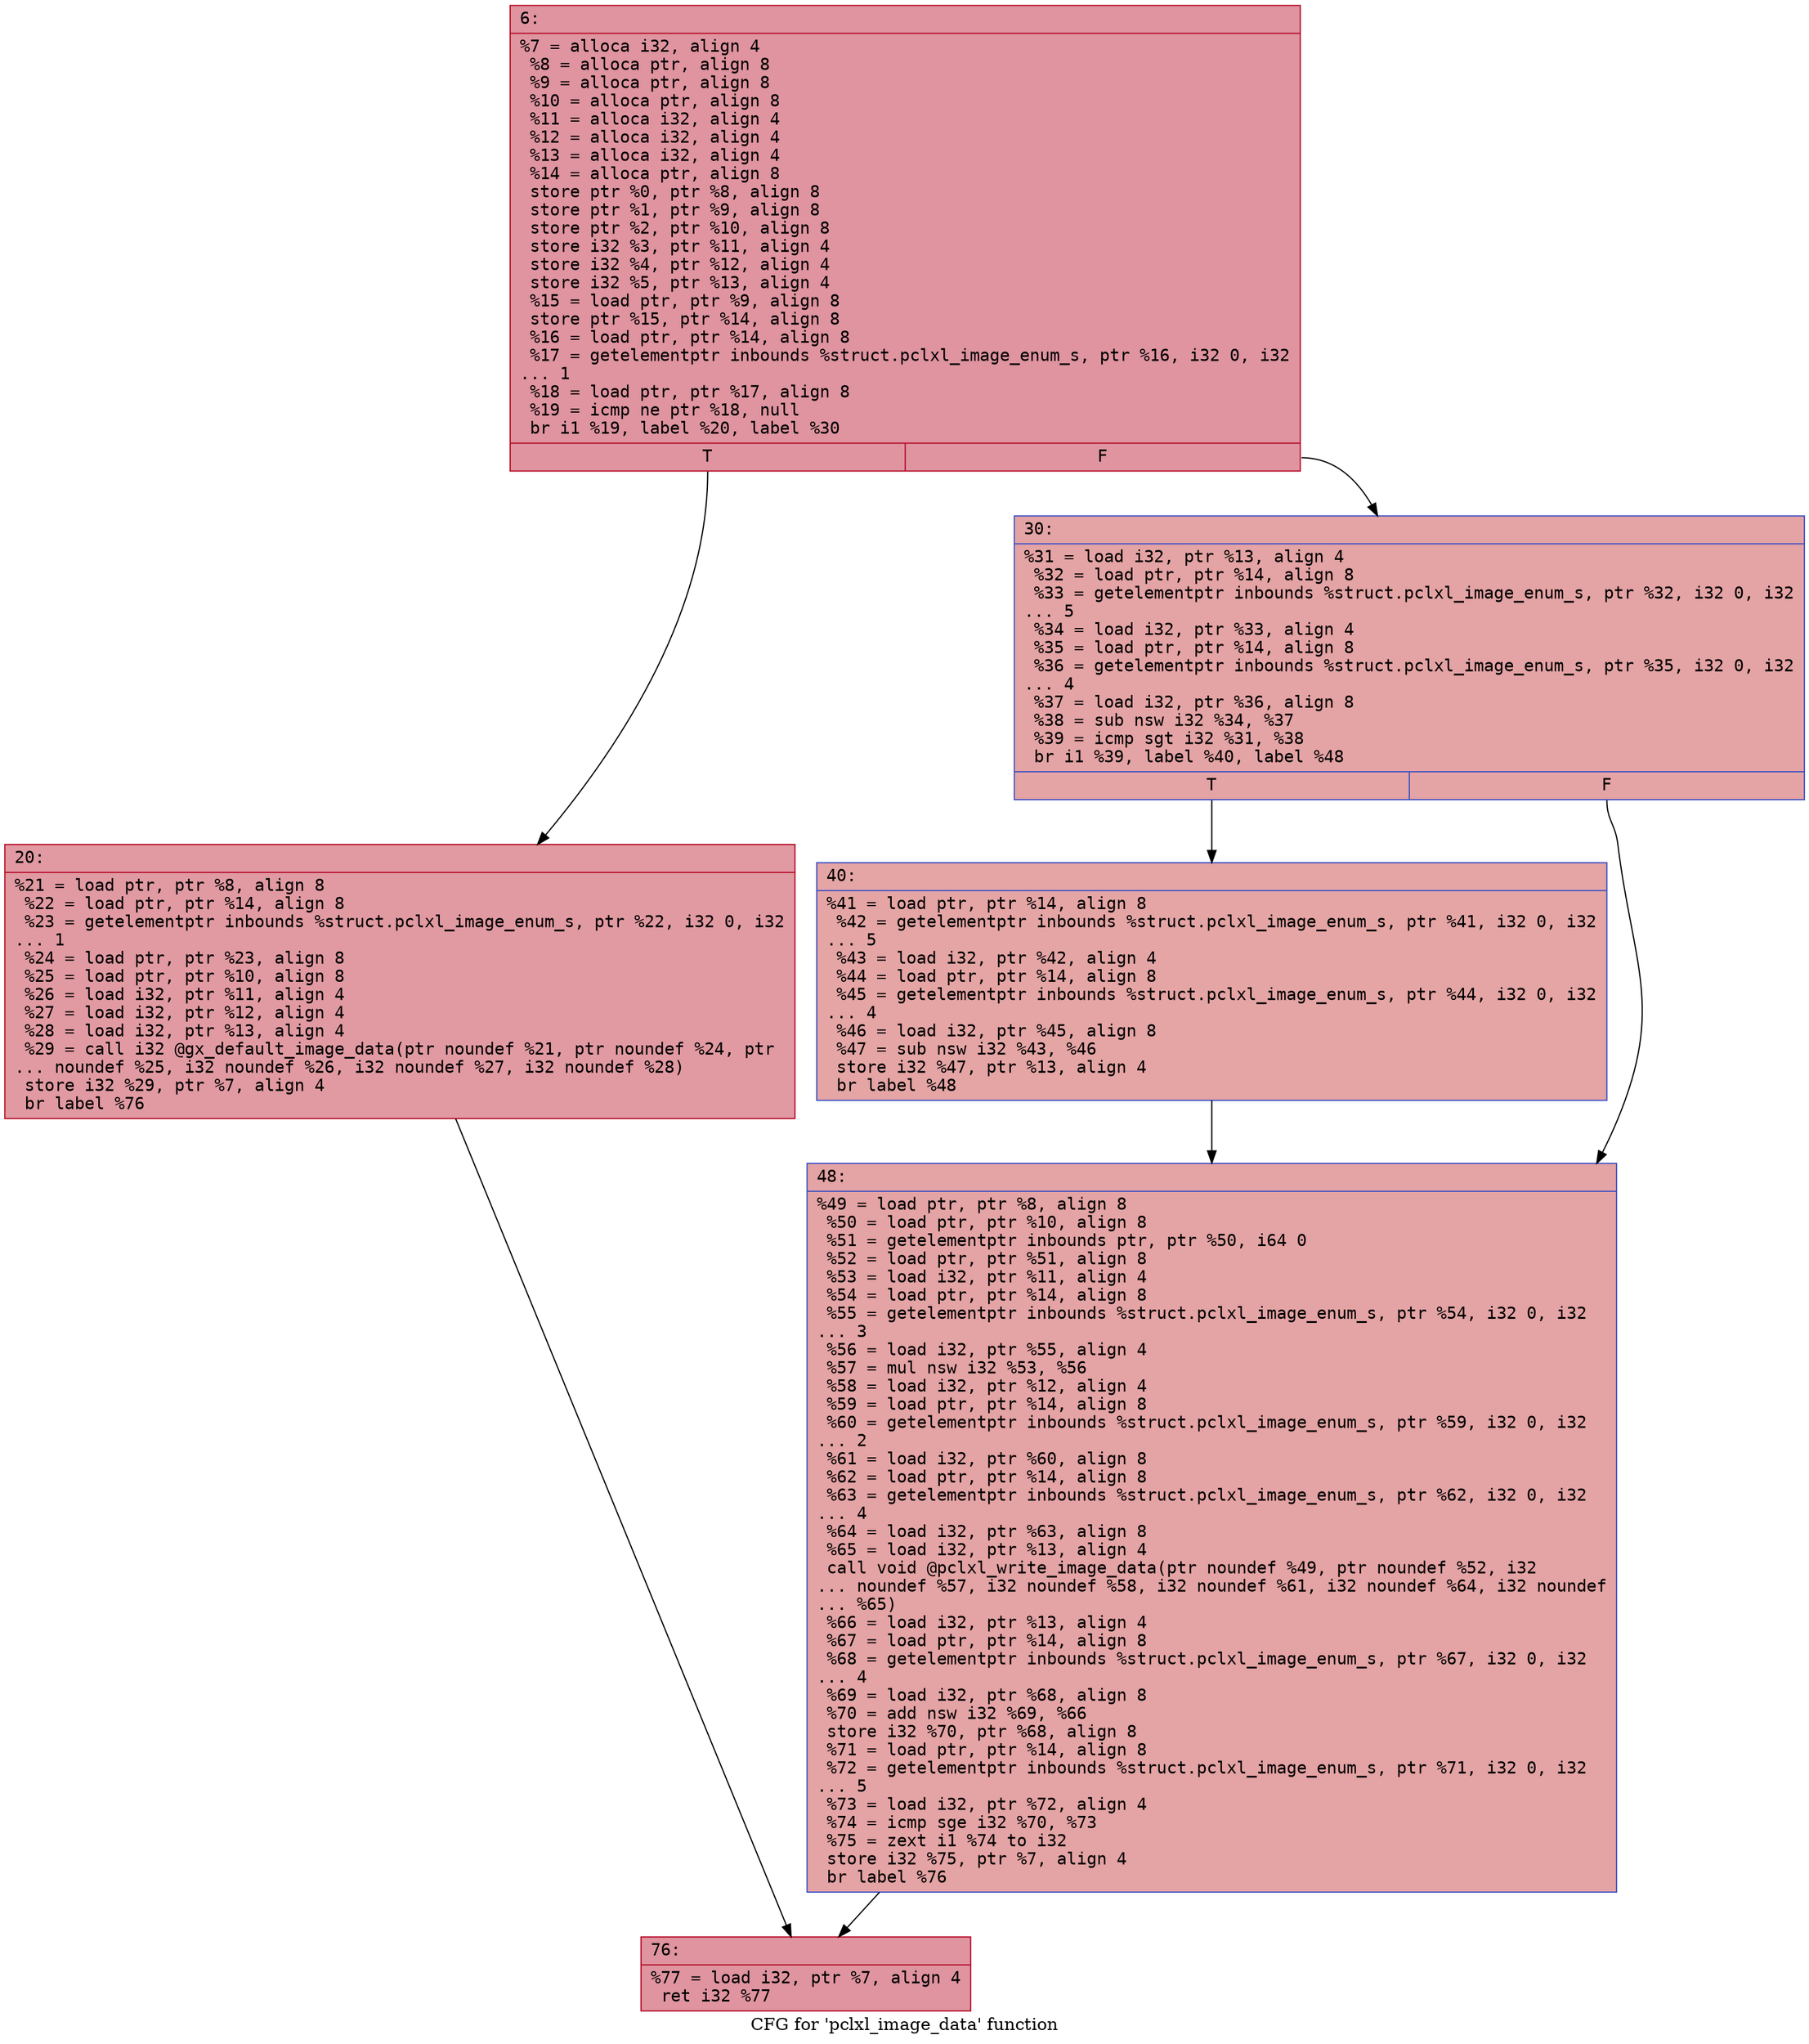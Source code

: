 digraph "CFG for 'pclxl_image_data' function" {
	label="CFG for 'pclxl_image_data' function";

	Node0x600003ba66c0 [shape=record,color="#b70d28ff", style=filled, fillcolor="#b70d2870" fontname="Courier",label="{6:\l|  %7 = alloca i32, align 4\l  %8 = alloca ptr, align 8\l  %9 = alloca ptr, align 8\l  %10 = alloca ptr, align 8\l  %11 = alloca i32, align 4\l  %12 = alloca i32, align 4\l  %13 = alloca i32, align 4\l  %14 = alloca ptr, align 8\l  store ptr %0, ptr %8, align 8\l  store ptr %1, ptr %9, align 8\l  store ptr %2, ptr %10, align 8\l  store i32 %3, ptr %11, align 4\l  store i32 %4, ptr %12, align 4\l  store i32 %5, ptr %13, align 4\l  %15 = load ptr, ptr %9, align 8\l  store ptr %15, ptr %14, align 8\l  %16 = load ptr, ptr %14, align 8\l  %17 = getelementptr inbounds %struct.pclxl_image_enum_s, ptr %16, i32 0, i32\l... 1\l  %18 = load ptr, ptr %17, align 8\l  %19 = icmp ne ptr %18, null\l  br i1 %19, label %20, label %30\l|{<s0>T|<s1>F}}"];
	Node0x600003ba66c0:s0 -> Node0x600003ba6710[tooltip="6 -> 20\nProbability 62.50%" ];
	Node0x600003ba66c0:s1 -> Node0x600003ba6760[tooltip="6 -> 30\nProbability 37.50%" ];
	Node0x600003ba6710 [shape=record,color="#b70d28ff", style=filled, fillcolor="#bb1b2c70" fontname="Courier",label="{20:\l|  %21 = load ptr, ptr %8, align 8\l  %22 = load ptr, ptr %14, align 8\l  %23 = getelementptr inbounds %struct.pclxl_image_enum_s, ptr %22, i32 0, i32\l... 1\l  %24 = load ptr, ptr %23, align 8\l  %25 = load ptr, ptr %10, align 8\l  %26 = load i32, ptr %11, align 4\l  %27 = load i32, ptr %12, align 4\l  %28 = load i32, ptr %13, align 4\l  %29 = call i32 @gx_default_image_data(ptr noundef %21, ptr noundef %24, ptr\l... noundef %25, i32 noundef %26, i32 noundef %27, i32 noundef %28)\l  store i32 %29, ptr %7, align 4\l  br label %76\l}"];
	Node0x600003ba6710 -> Node0x600003ba6850[tooltip="20 -> 76\nProbability 100.00%" ];
	Node0x600003ba6760 [shape=record,color="#3d50c3ff", style=filled, fillcolor="#c32e3170" fontname="Courier",label="{30:\l|  %31 = load i32, ptr %13, align 4\l  %32 = load ptr, ptr %14, align 8\l  %33 = getelementptr inbounds %struct.pclxl_image_enum_s, ptr %32, i32 0, i32\l... 5\l  %34 = load i32, ptr %33, align 4\l  %35 = load ptr, ptr %14, align 8\l  %36 = getelementptr inbounds %struct.pclxl_image_enum_s, ptr %35, i32 0, i32\l... 4\l  %37 = load i32, ptr %36, align 8\l  %38 = sub nsw i32 %34, %37\l  %39 = icmp sgt i32 %31, %38\l  br i1 %39, label %40, label %48\l|{<s0>T|<s1>F}}"];
	Node0x600003ba6760:s0 -> Node0x600003ba67b0[tooltip="30 -> 40\nProbability 50.00%" ];
	Node0x600003ba6760:s1 -> Node0x600003ba6800[tooltip="30 -> 48\nProbability 50.00%" ];
	Node0x600003ba67b0 [shape=record,color="#3d50c3ff", style=filled, fillcolor="#c5333470" fontname="Courier",label="{40:\l|  %41 = load ptr, ptr %14, align 8\l  %42 = getelementptr inbounds %struct.pclxl_image_enum_s, ptr %41, i32 0, i32\l... 5\l  %43 = load i32, ptr %42, align 4\l  %44 = load ptr, ptr %14, align 8\l  %45 = getelementptr inbounds %struct.pclxl_image_enum_s, ptr %44, i32 0, i32\l... 4\l  %46 = load i32, ptr %45, align 8\l  %47 = sub nsw i32 %43, %46\l  store i32 %47, ptr %13, align 4\l  br label %48\l}"];
	Node0x600003ba67b0 -> Node0x600003ba6800[tooltip="40 -> 48\nProbability 100.00%" ];
	Node0x600003ba6800 [shape=record,color="#3d50c3ff", style=filled, fillcolor="#c32e3170" fontname="Courier",label="{48:\l|  %49 = load ptr, ptr %8, align 8\l  %50 = load ptr, ptr %10, align 8\l  %51 = getelementptr inbounds ptr, ptr %50, i64 0\l  %52 = load ptr, ptr %51, align 8\l  %53 = load i32, ptr %11, align 4\l  %54 = load ptr, ptr %14, align 8\l  %55 = getelementptr inbounds %struct.pclxl_image_enum_s, ptr %54, i32 0, i32\l... 3\l  %56 = load i32, ptr %55, align 4\l  %57 = mul nsw i32 %53, %56\l  %58 = load i32, ptr %12, align 4\l  %59 = load ptr, ptr %14, align 8\l  %60 = getelementptr inbounds %struct.pclxl_image_enum_s, ptr %59, i32 0, i32\l... 2\l  %61 = load i32, ptr %60, align 8\l  %62 = load ptr, ptr %14, align 8\l  %63 = getelementptr inbounds %struct.pclxl_image_enum_s, ptr %62, i32 0, i32\l... 4\l  %64 = load i32, ptr %63, align 8\l  %65 = load i32, ptr %13, align 4\l  call void @pclxl_write_image_data(ptr noundef %49, ptr noundef %52, i32\l... noundef %57, i32 noundef %58, i32 noundef %61, i32 noundef %64, i32 noundef\l... %65)\l  %66 = load i32, ptr %13, align 4\l  %67 = load ptr, ptr %14, align 8\l  %68 = getelementptr inbounds %struct.pclxl_image_enum_s, ptr %67, i32 0, i32\l... 4\l  %69 = load i32, ptr %68, align 8\l  %70 = add nsw i32 %69, %66\l  store i32 %70, ptr %68, align 8\l  %71 = load ptr, ptr %14, align 8\l  %72 = getelementptr inbounds %struct.pclxl_image_enum_s, ptr %71, i32 0, i32\l... 5\l  %73 = load i32, ptr %72, align 4\l  %74 = icmp sge i32 %70, %73\l  %75 = zext i1 %74 to i32\l  store i32 %75, ptr %7, align 4\l  br label %76\l}"];
	Node0x600003ba6800 -> Node0x600003ba6850[tooltip="48 -> 76\nProbability 100.00%" ];
	Node0x600003ba6850 [shape=record,color="#b70d28ff", style=filled, fillcolor="#b70d2870" fontname="Courier",label="{76:\l|  %77 = load i32, ptr %7, align 4\l  ret i32 %77\l}"];
}
